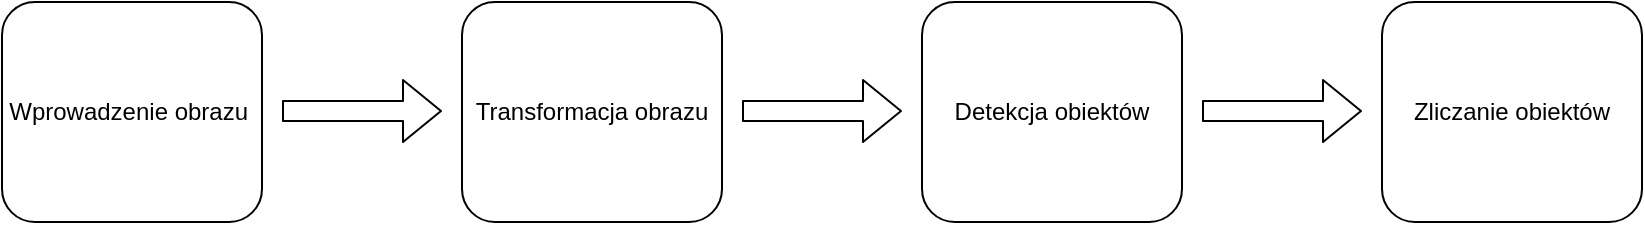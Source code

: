 <mxfile>
    <diagram id="3OIxPrwPrvUX1xwd8kjB" name="Strona-1">
        <mxGraphModel dx="1439" dy="638" grid="1" gridSize="10" guides="1" tooltips="1" connect="1" arrows="1" fold="1" page="1" pageScale="1" pageWidth="827" pageHeight="1169" math="0" shadow="0">
            <root>
                <mxCell id="0"/>
                <mxCell id="1" parent="0"/>
                <mxCell id="3" value="Wprowadzenie obrazu&amp;nbsp;" style="rounded=1;whiteSpace=wrap;html=1;" vertex="1" parent="1">
                    <mxGeometry x="4" y="300" width="130" height="110" as="geometry"/>
                </mxCell>
                <mxCell id="4" value="" style="shape=flexArrow;endArrow=classic;html=1;" edge="1" parent="1">
                    <mxGeometry width="50" height="50" relative="1" as="geometry">
                        <mxPoint x="144" y="354.5" as="sourcePoint"/>
                        <mxPoint x="224" y="354.5" as="targetPoint"/>
                    </mxGeometry>
                </mxCell>
                <mxCell id="5" value="Transformacja obrazu" style="rounded=1;whiteSpace=wrap;html=1;" vertex="1" parent="1">
                    <mxGeometry x="234" y="300" width="130" height="110" as="geometry"/>
                </mxCell>
                <mxCell id="6" value="Detekcja obiektów" style="rounded=1;whiteSpace=wrap;html=1;" vertex="1" parent="1">
                    <mxGeometry x="464" y="300" width="130" height="110" as="geometry"/>
                </mxCell>
                <mxCell id="7" value="" style="shape=flexArrow;endArrow=classic;html=1;" edge="1" parent="1">
                    <mxGeometry width="50" height="50" relative="1" as="geometry">
                        <mxPoint x="374" y="354.5" as="sourcePoint"/>
                        <mxPoint x="454" y="354.5" as="targetPoint"/>
                    </mxGeometry>
                </mxCell>
                <mxCell id="8" value="Zliczanie obiektów" style="rounded=1;whiteSpace=wrap;html=1;" vertex="1" parent="1">
                    <mxGeometry x="694" y="300" width="130" height="110" as="geometry"/>
                </mxCell>
                <mxCell id="9" value="" style="shape=flexArrow;endArrow=classic;html=1;" edge="1" parent="1">
                    <mxGeometry width="50" height="50" relative="1" as="geometry">
                        <mxPoint x="604" y="354.5" as="sourcePoint"/>
                        <mxPoint x="684" y="354.5" as="targetPoint"/>
                    </mxGeometry>
                </mxCell>
            </root>
        </mxGraphModel>
    </diagram>
</mxfile>